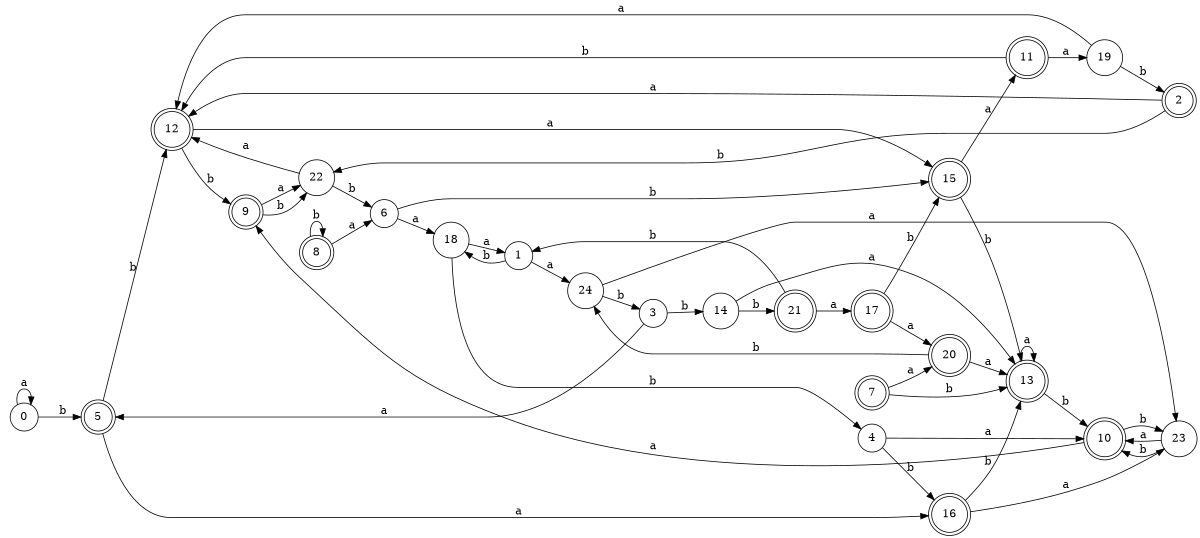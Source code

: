 digraph n20_8 {
__start0 [label="" shape="none"];

rankdir=LR;
size="8,5";

s0 [style="filled", color="black", fillcolor="white" shape="circle", label="0"];
s1 [style="filled", color="black", fillcolor="white" shape="circle", label="1"];
s2 [style="rounded,filled", color="black", fillcolor="white" shape="doublecircle", label="2"];
s3 [style="filled", color="black", fillcolor="white" shape="circle", label="3"];
s4 [style="filled", color="black", fillcolor="white" shape="circle", label="4"];
s5 [style="rounded,filled", color="black", fillcolor="white" shape="doublecircle", label="5"];
s6 [style="filled", color="black", fillcolor="white" shape="circle", label="6"];
s7 [style="rounded,filled", color="black", fillcolor="white" shape="doublecircle", label="7"];
s8 [style="rounded,filled", color="black", fillcolor="white" shape="doublecircle", label="8"];
s9 [style="rounded,filled", color="black", fillcolor="white" shape="doublecircle", label="9"];
s10 [style="rounded,filled", color="black", fillcolor="white" shape="doublecircle", label="10"];
s11 [style="rounded,filled", color="black", fillcolor="white" shape="doublecircle", label="11"];
s12 [style="rounded,filled", color="black", fillcolor="white" shape="doublecircle", label="12"];
s13 [style="rounded,filled", color="black", fillcolor="white" shape="doublecircle", label="13"];
s14 [style="filled", color="black", fillcolor="white" shape="circle", label="14"];
s15 [style="rounded,filled", color="black", fillcolor="white" shape="doublecircle", label="15"];
s16 [style="rounded,filled", color="black", fillcolor="white" shape="doublecircle", label="16"];
s17 [style="rounded,filled", color="black", fillcolor="white" shape="doublecircle", label="17"];
s18 [style="filled", color="black", fillcolor="white" shape="circle", label="18"];
s19 [style="filled", color="black", fillcolor="white" shape="circle", label="19"];
s20 [style="rounded,filled", color="black", fillcolor="white" shape="doublecircle", label="20"];
s21 [style="rounded,filled", color="black", fillcolor="white" shape="doublecircle", label="21"];
s22 [style="filled", color="black", fillcolor="white" shape="circle", label="22"];
s23 [style="filled", color="black", fillcolor="white" shape="circle", label="23"];
s24 [style="filled", color="black", fillcolor="white" shape="circle", label="24"];
s0 -> s0 [label="a"];
s0 -> s5 [label="b"];
s1 -> s24 [label="a"];
s1 -> s18 [label="b"];
s2 -> s12 [label="a"];
s2 -> s22 [label="b"];
s3 -> s5 [label="a"];
s3 -> s14 [label="b"];
s4 -> s10 [label="a"];
s4 -> s16 [label="b"];
s5 -> s16 [label="a"];
s5 -> s12 [label="b"];
s6 -> s18 [label="a"];
s6 -> s15 [label="b"];
s7 -> s20 [label="a"];
s7 -> s13 [label="b"];
s8 -> s6 [label="a"];
s8 -> s8 [label="b"];
s9 -> s22 [label="a"];
s9 -> s22 [label="b"];
s10 -> s9 [label="a"];
s10 -> s23 [label="b"];
s11 -> s19 [label="a"];
s11 -> s12 [label="b"];
s12 -> s15 [label="a"];
s12 -> s9 [label="b"];
s13 -> s13 [label="a"];
s13 -> s10 [label="b"];
s14 -> s13 [label="a"];
s14 -> s21 [label="b"];
s15 -> s11 [label="a"];
s15 -> s13 [label="b"];
s16 -> s23 [label="a"];
s16 -> s13 [label="b"];
s17 -> s20 [label="a"];
s17 -> s15 [label="b"];
s18 -> s1 [label="a"];
s18 -> s4 [label="b"];
s19 -> s12 [label="a"];
s19 -> s2 [label="b"];
s20 -> s13 [label="a"];
s20 -> s24 [label="b"];
s21 -> s17 [label="a"];
s21 -> s1 [label="b"];
s22 -> s12 [label="a"];
s22 -> s6 [label="b"];
s23 -> s10 [label="a"];
s23 -> s10 [label="b"];
s24 -> s23 [label="a"];
s24 -> s3 [label="b"];

}